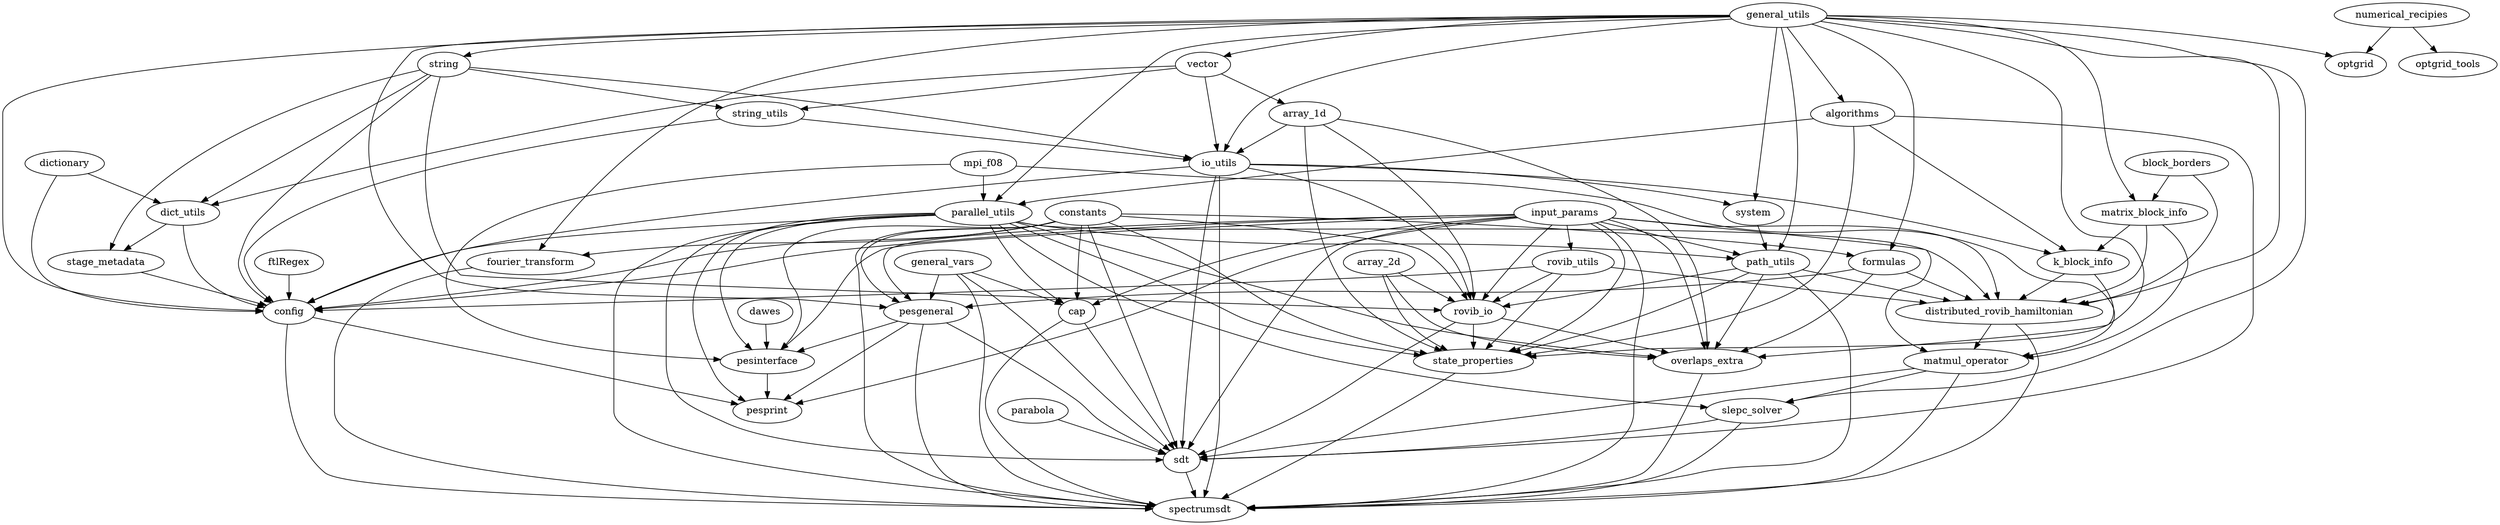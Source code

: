 digraph code_structure {
  algorithms -> k_block_info
  algorithms -> parallel_utils
  algorithms -> sdt
  algorithms -> state_properties

  array_1d -> io_utils
  array_1d -> overlaps_extra
  array_1d -> rovib_io
  array_1d -> state_properties
  
  array_2d -> overlaps_extra
  array_2d -> rovib_io
  array_2d -> state_properties
  
  block_borders -> distributed_rovib_hamiltonian
  block_borders -> matrix_block_info
  
  cap -> sdt
  cap -> spectrumsdt
  
  config -> pesprint
  config -> spectrumsdt
  
  constants -> cap
  constants -> config
  constants -> formulas
  constants -> fourier_transform
  constants -> pesinterface
  constants -> pesgeneral
  constants -> rovib_io
  constants -> sdt
  constants -> spectrumsdt
  constants -> state_properties
  
  dawes -> pesinterface
  
  dictionary -> config
  dictionary -> dict_utils
  
  dict_utils -> config
  dict_utils -> stage_metadata
  
  distributed_rovib_hamiltonian -> matmul_operator
  distributed_rovib_hamiltonian -> spectrumsdt
  
  formulas -> distributed_rovib_hamiltonian
  formulas -> overlaps_extra
  formulas -> pesgeneral

  fourier_transform -> spectrumsdt
  
  ftlRegex -> config
  
  general_vars -> cap
  general_vars -> pesgeneral
  general_vars -> sdt
  general_vars -> spectrumsdt

  general_utils -> algorithms
  general_utils -> config
  general_utils -> distributed_rovib_hamiltonian
  general_utils -> formulas
  general_utils -> fourier_transform
  general_utils -> io_utils
  general_utils -> matrix_block_info
  general_utils -> optgrid
  general_utils -> parallel_utils
  general_utils -> path_utils
  general_utils -> pesgeneral
  general_utils -> slepc_solver
  general_utils -> state_properties
  general_utils -> string
  general_utils -> system
  general_utils -> vector
  
  input_params -> cap
  input_params -> config
  input_params -> distributed_rovib_hamiltonian
  input_params -> matmul_operator
  input_params -> overlaps_extra
  input_params -> path_utils
  input_params -> pesgeneral
  input_params -> pesinterface
  input_params -> pesprint
  input_params -> rovib_io
  input_params -> rovib_utils
  input_params -> sdt
  input_params -> spectrumsdt
  input_params -> state_properties
  
  io_utils -> config
  io_utils -> k_block_info
  io_utils -> rovib_io
  io_utils -> sdt
  io_utils -> spectrumsdt
  io_utils -> system
  
  k_block_info -> distributed_rovib_hamiltonian
  k_block_info -> overlaps_extra
    
  matmul_operator -> sdt
  matmul_operator -> slepc_solver
  matmul_operator -> spectrumsdt
  
  matrix_block_info -> distributed_rovib_hamiltonian
  matrix_block_info -> k_block_info
  matrix_block_info -> matmul_operator
  
  mpi_f08 -> matmul_operator
  mpi_f08 -> parallel_utils
  mpi_f08 -> pesinterface

  numerical_recipies -> optgrid
  numerical_recipies -> optgrid_tools
  
  overlaps_extra -> spectrumsdt
  
  parabola -> sdt
  
  parallel_utils -> cap
  parallel_utils -> config
  parallel_utils -> distributed_rovib_hamiltonian
  parallel_utils -> overlaps_extra
  parallel_utils -> path_utils
  parallel_utils -> pesinterface
  parallel_utils -> pesprint
  parallel_utils -> sdt
  parallel_utils -> slepc_solver
  parallel_utils -> spectrumsdt
  parallel_utils -> state_properties
  
  path_utils -> distributed_rovib_hamiltonian
  path_utils -> overlaps_extra
  path_utils -> rovib_io
  path_utils -> spectrumsdt
  path_utils -> state_properties
  
  pesgeneral -> pesinterface
  pesgeneral -> pesprint
  pesgeneral -> sdt
  pesgeneral -> spectrumsdt
  
  pesinterface -> pesprint
  
  rovib_io -> overlaps_extra
  rovib_io -> sdt
  rovib_io -> state_properties
  
  rovib_utils -> config
  rovib_utils -> distributed_rovib_hamiltonian
  rovib_utils -> rovib_io
  rovib_utils -> state_properties
  
  sdt -> spectrumsdt
  
  slepc_solver -> sdt
  slepc_solver -> spectrumsdt

  stage_metadata -> config
  
  state_properties -> spectrumsdt
  
  string -> io_utils
  string -> config
  string -> dict_utils
  string -> rovib_io
  string -> stage_metadata
  string -> string_utils
  
  string_utils -> config
  string_utils -> io_utils
  
  system -> path_utils
  
  vector -> array_1d
  vector -> io_utils
  vector -> dict_utils
  vector -> string_utils
}
